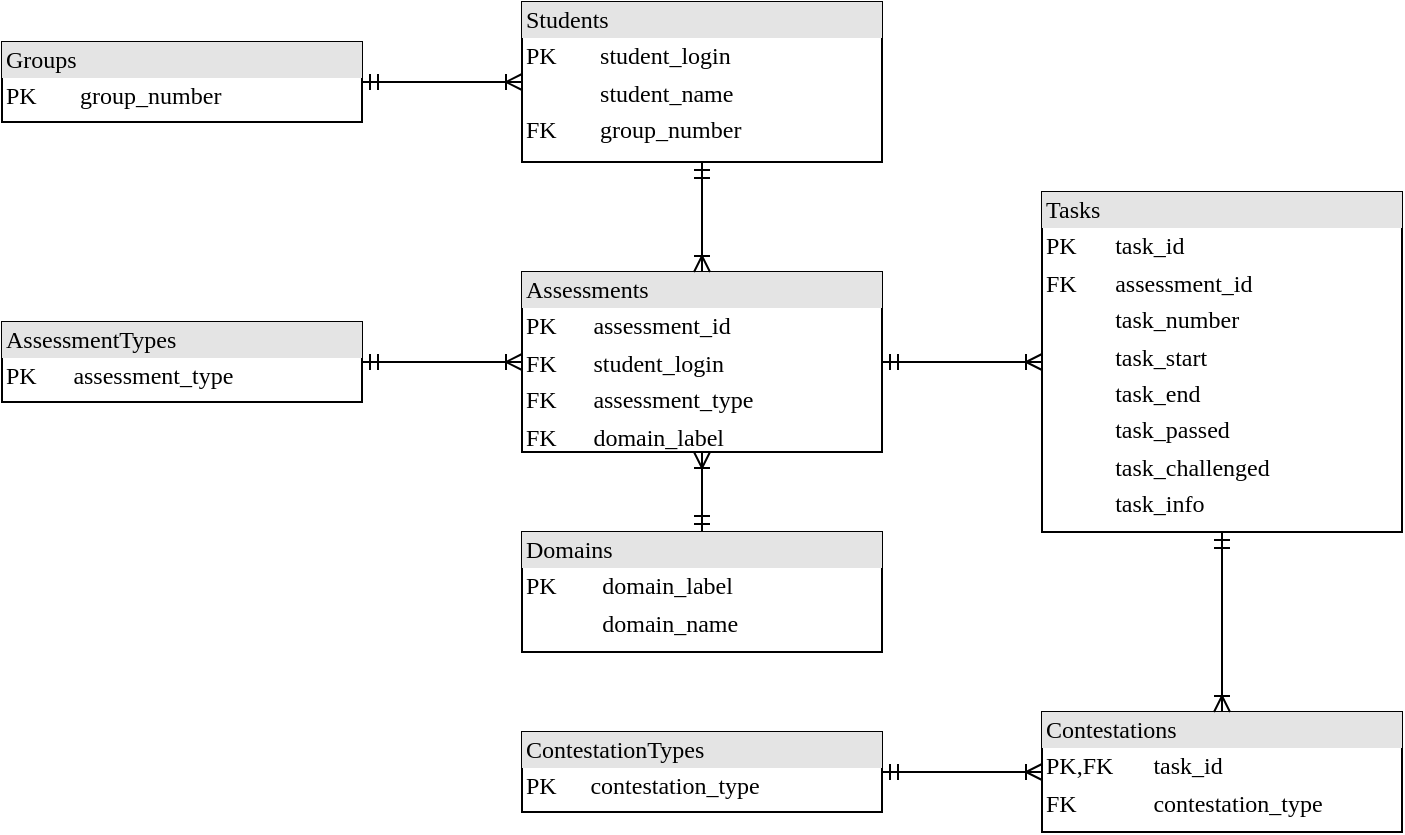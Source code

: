 <mxfile version="26.1.1">
  <diagram name="Page-1" id="2ca16b54-16f6-2749-3443-fa8db7711227">
    <mxGraphModel dx="1688" dy="683" grid="1" gridSize="10" guides="1" tooltips="1" connect="1" arrows="1" fold="1" page="1" pageScale="1" pageWidth="1100" pageHeight="850" background="none" math="0" shadow="0">
      <root>
        <mxCell id="0" />
        <mxCell id="1" parent="0" />
        <mxCell id="2ed32ef02a7f4228-1" value="&lt;div style=&quot;box-sizing:border-box;width:100%;background:#e4e4e4;padding:2px;&quot;&gt;Groups&lt;/div&gt;&lt;table style=&quot;width:100%;font-size:1em;&quot; cellpadding=&quot;2&quot; cellspacing=&quot;0&quot;&gt;&lt;tbody&gt;&lt;tr&gt;&lt;td&gt;PK&lt;/td&gt;&lt;td&gt;group_number&lt;/td&gt;&lt;/tr&gt;&lt;/tbody&gt;&lt;/table&gt;" style="verticalAlign=top;align=left;overflow=fill;html=1;rounded=0;shadow=0;comic=0;labelBackgroundColor=none;strokeWidth=1;fontFamily=Verdana;fontSize=12" parent="1" vertex="1">
          <mxGeometry x="110" y="105" width="180" height="40" as="geometry" />
        </mxCell>
        <mxCell id="2ed32ef02a7f4228-5" value="&lt;div style=&quot;box-sizing:border-box;width:100%;background:#e4e4e4;padding:2px;&quot;&gt;Students&lt;/div&gt;&lt;table style=&quot;width:100%;font-size:1em;&quot; cellpadding=&quot;2&quot; cellspacing=&quot;0&quot;&gt;&lt;tbody&gt;&lt;tr&gt;&lt;td&gt;PK&lt;/td&gt;&lt;td&gt;student_login&lt;/td&gt;&lt;/tr&gt;&lt;tr&gt;&lt;td&gt;&lt;br&gt;&lt;/td&gt;&lt;td&gt;student_name&lt;/td&gt;&lt;/tr&gt;&lt;tr&gt;&lt;td&gt;FK&lt;/td&gt;&lt;td&gt;group_number&lt;/td&gt;&lt;/tr&gt;&lt;/tbody&gt;&lt;/table&gt;" style="verticalAlign=top;align=left;overflow=fill;html=1;rounded=0;shadow=0;comic=0;labelBackgroundColor=none;strokeWidth=1;fontFamily=Verdana;fontSize=12" parent="1" vertex="1">
          <mxGeometry x="370" y="85" width="180" height="80" as="geometry" />
        </mxCell>
        <mxCell id="2ed32ef02a7f4228-13" value="" style="edgeStyle=orthogonalEdgeStyle;html=1;endArrow=ERoneToMany;startArrow=ERmandOne;labelBackgroundColor=none;fontFamily=Verdana;fontSize=12;align=left;" parent="1" source="2ed32ef02a7f4228-1" target="2ed32ef02a7f4228-5" edge="1">
          <mxGeometry width="100" height="100" relative="1" as="geometry">
            <mxPoint x="350" y="370" as="sourcePoint" />
            <mxPoint x="450" y="270" as="targetPoint" />
          </mxGeometry>
        </mxCell>
        <mxCell id="_3FvKzVt5cSGb2qrqilg-1" value="&lt;div style=&quot;box-sizing:border-box;width:100%;background:#e4e4e4;padding:2px;&quot;&gt;Assessments&lt;/div&gt;&lt;table style=&quot;width:100%;font-size:1em;&quot; cellpadding=&quot;2&quot; cellspacing=&quot;0&quot;&gt;&lt;tbody&gt;&lt;tr&gt;&lt;td&gt;PK&lt;/td&gt;&lt;td&gt;assessment_id&lt;/td&gt;&lt;/tr&gt;&lt;tr&gt;&lt;td&gt;FK&lt;/td&gt;&lt;td&gt;student_login&lt;/td&gt;&lt;/tr&gt;&lt;tr&gt;&lt;td&gt;FK&lt;/td&gt;&lt;td&gt;assessment_type&lt;/td&gt;&lt;/tr&gt;&lt;tr&gt;&lt;td&gt;FK&lt;/td&gt;&lt;td&gt;domain_label&lt;/td&gt;&lt;/tr&gt;&lt;/tbody&gt;&lt;/table&gt;" style="verticalAlign=top;align=left;overflow=fill;html=1;rounded=0;shadow=0;comic=0;labelBackgroundColor=none;strokeWidth=1;fontFamily=Verdana;fontSize=12" parent="1" vertex="1">
          <mxGeometry x="370" y="220" width="180" height="90" as="geometry" />
        </mxCell>
        <mxCell id="_3FvKzVt5cSGb2qrqilg-2" value="" style="edgeStyle=orthogonalEdgeStyle;html=1;endArrow=ERoneToMany;startArrow=ERmandOne;labelBackgroundColor=none;fontFamily=Verdana;fontSize=12;align=left;" parent="1" source="2ed32ef02a7f4228-5" target="_3FvKzVt5cSGb2qrqilg-1" edge="1">
          <mxGeometry width="100" height="100" relative="1" as="geometry">
            <mxPoint x="300" y="135" as="sourcePoint" />
            <mxPoint x="380" y="135" as="targetPoint" />
          </mxGeometry>
        </mxCell>
        <mxCell id="_3FvKzVt5cSGb2qrqilg-3" value="&lt;div style=&quot;box-sizing:border-box;width:100%;background:#e4e4e4;padding:2px;&quot;&gt;AssessmentTypes&lt;/div&gt;&lt;table style=&quot;width:100%;font-size:1em;&quot; cellpadding=&quot;2&quot; cellspacing=&quot;0&quot;&gt;&lt;tbody&gt;&lt;tr&gt;&lt;td&gt;PK&lt;/td&gt;&lt;td&gt;assessment_type&lt;/td&gt;&lt;/tr&gt;&lt;/tbody&gt;&lt;/table&gt;" style="verticalAlign=top;align=left;overflow=fill;html=1;rounded=0;shadow=0;comic=0;labelBackgroundColor=none;strokeWidth=1;fontFamily=Verdana;fontSize=12" parent="1" vertex="1">
          <mxGeometry x="110" y="245" width="180" height="40" as="geometry" />
        </mxCell>
        <mxCell id="_3FvKzVt5cSGb2qrqilg-4" value="" style="edgeStyle=orthogonalEdgeStyle;html=1;endArrow=ERoneToMany;startArrow=ERmandOne;labelBackgroundColor=none;fontFamily=Verdana;fontSize=12;align=left;" parent="1" source="_3FvKzVt5cSGb2qrqilg-3" target="_3FvKzVt5cSGb2qrqilg-1" edge="1">
          <mxGeometry width="100" height="100" relative="1" as="geometry">
            <mxPoint x="300" y="135" as="sourcePoint" />
            <mxPoint x="380" y="135" as="targetPoint" />
          </mxGeometry>
        </mxCell>
        <mxCell id="_3FvKzVt5cSGb2qrqilg-5" value="&lt;div style=&quot;box-sizing:border-box;width:100%;background:#e4e4e4;padding:2px;&quot;&gt;Domains&lt;/div&gt;&lt;table style=&quot;width:100%;font-size:1em;&quot; cellpadding=&quot;2&quot; cellspacing=&quot;0&quot;&gt;&lt;tbody&gt;&lt;tr&gt;&lt;td&gt;PK&lt;/td&gt;&lt;td&gt;domain_label&lt;/td&gt;&lt;/tr&gt;&lt;tr&gt;&lt;td&gt;&lt;br&gt;&lt;/td&gt;&lt;td&gt;domain_name&lt;/td&gt;&lt;/tr&gt;&lt;/tbody&gt;&lt;/table&gt;" style="verticalAlign=top;align=left;overflow=fill;html=1;rounded=0;shadow=0;comic=0;labelBackgroundColor=none;strokeWidth=1;fontFamily=Verdana;fontSize=12" parent="1" vertex="1">
          <mxGeometry x="370" y="350" width="180" height="60" as="geometry" />
        </mxCell>
        <mxCell id="_3FvKzVt5cSGb2qrqilg-6" value="" style="edgeStyle=orthogonalEdgeStyle;html=1;endArrow=ERoneToMany;startArrow=ERmandOne;labelBackgroundColor=none;fontFamily=Verdana;fontSize=12;align=left;" parent="1" source="_3FvKzVt5cSGb2qrqilg-5" target="_3FvKzVt5cSGb2qrqilg-1" edge="1">
          <mxGeometry width="100" height="100" relative="1" as="geometry">
            <mxPoint x="470" y="230" as="sourcePoint" />
            <mxPoint x="620" y="350" as="targetPoint" />
          </mxGeometry>
        </mxCell>
        <mxCell id="_3FvKzVt5cSGb2qrqilg-7" value="&lt;div style=&quot;box-sizing:border-box;width:100%;background:#e4e4e4;padding:2px;&quot;&gt;Tasks&lt;/div&gt;&lt;table style=&quot;width:100%;font-size:1em;&quot; cellpadding=&quot;2&quot; cellspacing=&quot;0&quot;&gt;&lt;tbody&gt;&lt;tr&gt;&lt;td&gt;PK&lt;/td&gt;&lt;td&gt;task_id&lt;/td&gt;&lt;/tr&gt;&lt;tr&gt;&lt;td&gt;FK&lt;/td&gt;&lt;td&gt;assessment_id&lt;/td&gt;&lt;/tr&gt;&lt;tr&gt;&lt;td&gt;&lt;br&gt;&lt;/td&gt;&lt;td&gt;task_number&lt;/td&gt;&lt;/tr&gt;&lt;tr&gt;&lt;td&gt;&lt;br&gt;&lt;/td&gt;&lt;td&gt;task_start&lt;/td&gt;&lt;/tr&gt;&lt;tr&gt;&lt;td&gt;&lt;br&gt;&lt;/td&gt;&lt;td&gt;task_end&lt;/td&gt;&lt;/tr&gt;&lt;tr&gt;&lt;td&gt;&lt;br&gt;&lt;/td&gt;&lt;td&gt;task_passed&lt;/td&gt;&lt;/tr&gt;&lt;tr&gt;&lt;td&gt;&lt;br&gt;&lt;/td&gt;&lt;td&gt;task_challenged&lt;/td&gt;&lt;/tr&gt;&lt;tr&gt;&lt;td&gt;&lt;br&gt;&lt;/td&gt;&lt;td&gt;task_info&lt;/td&gt;&lt;/tr&gt;&lt;/tbody&gt;&lt;/table&gt;" style="verticalAlign=top;align=left;overflow=fill;html=1;rounded=0;shadow=0;comic=0;labelBackgroundColor=none;strokeWidth=1;fontFamily=Verdana;fontSize=12" parent="1" vertex="1">
          <mxGeometry x="630" y="180" width="180" height="170" as="geometry" />
        </mxCell>
        <mxCell id="_3FvKzVt5cSGb2qrqilg-8" value="" style="edgeStyle=orthogonalEdgeStyle;html=1;endArrow=ERoneToMany;startArrow=ERmandOne;labelBackgroundColor=none;fontFamily=Verdana;fontSize=12;align=left;fontStyle=4" parent="1" source="_3FvKzVt5cSGb2qrqilg-1" target="_3FvKzVt5cSGb2qrqilg-7" edge="1">
          <mxGeometry width="100" height="100" relative="1" as="geometry">
            <mxPoint x="470" y="360" as="sourcePoint" />
            <mxPoint x="470" y="320" as="targetPoint" />
          </mxGeometry>
        </mxCell>
        <mxCell id="_3FvKzVt5cSGb2qrqilg-9" value="&lt;div style=&quot;box-sizing:border-box;width:100%;background:#e4e4e4;padding:2px;&quot;&gt;Contestations&lt;/div&gt;&lt;table style=&quot;width:100%;font-size:1em;&quot; cellpadding=&quot;2&quot; cellspacing=&quot;0&quot;&gt;&lt;tbody&gt;&lt;tr&gt;&lt;td&gt;PK,FK&lt;/td&gt;&lt;td&gt;task_id&lt;/td&gt;&lt;/tr&gt;&lt;tr&gt;&lt;td&gt;FK&lt;/td&gt;&lt;td&gt;contestation_type&lt;/td&gt;&lt;/tr&gt;&lt;/tbody&gt;&lt;/table&gt;" style="verticalAlign=top;align=left;overflow=fill;html=1;rounded=0;shadow=0;comic=0;labelBackgroundColor=none;strokeWidth=1;fontFamily=Verdana;fontSize=12" parent="1" vertex="1">
          <mxGeometry x="630" y="440" width="180" height="60" as="geometry" />
        </mxCell>
        <mxCell id="_3FvKzVt5cSGb2qrqilg-10" value="" style="edgeStyle=orthogonalEdgeStyle;html=1;endArrow=ERoneToMany;startArrow=ERmandOne;labelBackgroundColor=none;fontFamily=Verdana;fontSize=12;align=left;fontStyle=4" parent="1" source="_3FvKzVt5cSGb2qrqilg-7" target="_3FvKzVt5cSGb2qrqilg-9" edge="1">
          <mxGeometry width="100" height="100" relative="1" as="geometry">
            <mxPoint x="560" y="275" as="sourcePoint" />
            <mxPoint x="640" y="275" as="targetPoint" />
          </mxGeometry>
        </mxCell>
        <mxCell id="_3FvKzVt5cSGb2qrqilg-11" value="&lt;div style=&quot;box-sizing:border-box;width:100%;background:#e4e4e4;padding:2px;&quot;&gt;&lt;span style=&quot;color: light-dark(rgb(0, 0, 0), rgb(255, 255, 255));&quot;&gt;Contestation&lt;/span&gt;Types&lt;/div&gt;&lt;table style=&quot;width:100%;font-size:1em;&quot; cellpadding=&quot;2&quot; cellspacing=&quot;0&quot;&gt;&lt;tbody&gt;&lt;tr&gt;&lt;td&gt;PK&lt;/td&gt;&lt;td&gt;contestation_type&lt;/td&gt;&lt;/tr&gt;&lt;/tbody&gt;&lt;/table&gt;" style="verticalAlign=top;align=left;overflow=fill;html=1;rounded=0;shadow=0;comic=0;labelBackgroundColor=none;strokeWidth=1;fontFamily=Verdana;fontSize=12" parent="1" vertex="1">
          <mxGeometry x="370" y="450" width="180" height="40" as="geometry" />
        </mxCell>
        <mxCell id="_3FvKzVt5cSGb2qrqilg-12" value="" style="edgeStyle=orthogonalEdgeStyle;html=1;endArrow=ERoneToMany;startArrow=ERmandOne;labelBackgroundColor=none;fontFamily=Verdana;fontSize=12;align=left;" parent="1" source="_3FvKzVt5cSGb2qrqilg-11" target="_3FvKzVt5cSGb2qrqilg-9" edge="1">
          <mxGeometry width="100" height="100" relative="1" as="geometry">
            <mxPoint x="300" y="275" as="sourcePoint" />
            <mxPoint x="380" y="275" as="targetPoint" />
          </mxGeometry>
        </mxCell>
      </root>
    </mxGraphModel>
  </diagram>
</mxfile>
